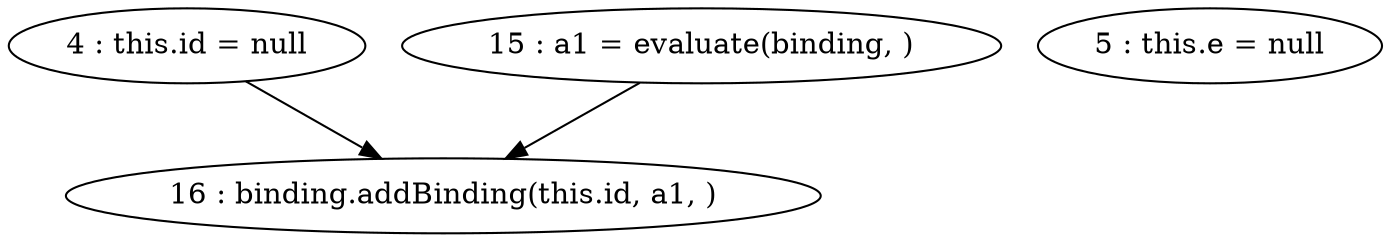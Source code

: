 digraph G {
"4 : this.id = null"
"4 : this.id = null" -> "16 : binding.addBinding(this.id, a1, )"
"5 : this.e = null"
"15 : a1 = evaluate(binding, )"
"15 : a1 = evaluate(binding, )" -> "16 : binding.addBinding(this.id, a1, )"
"16 : binding.addBinding(this.id, a1, )"
}